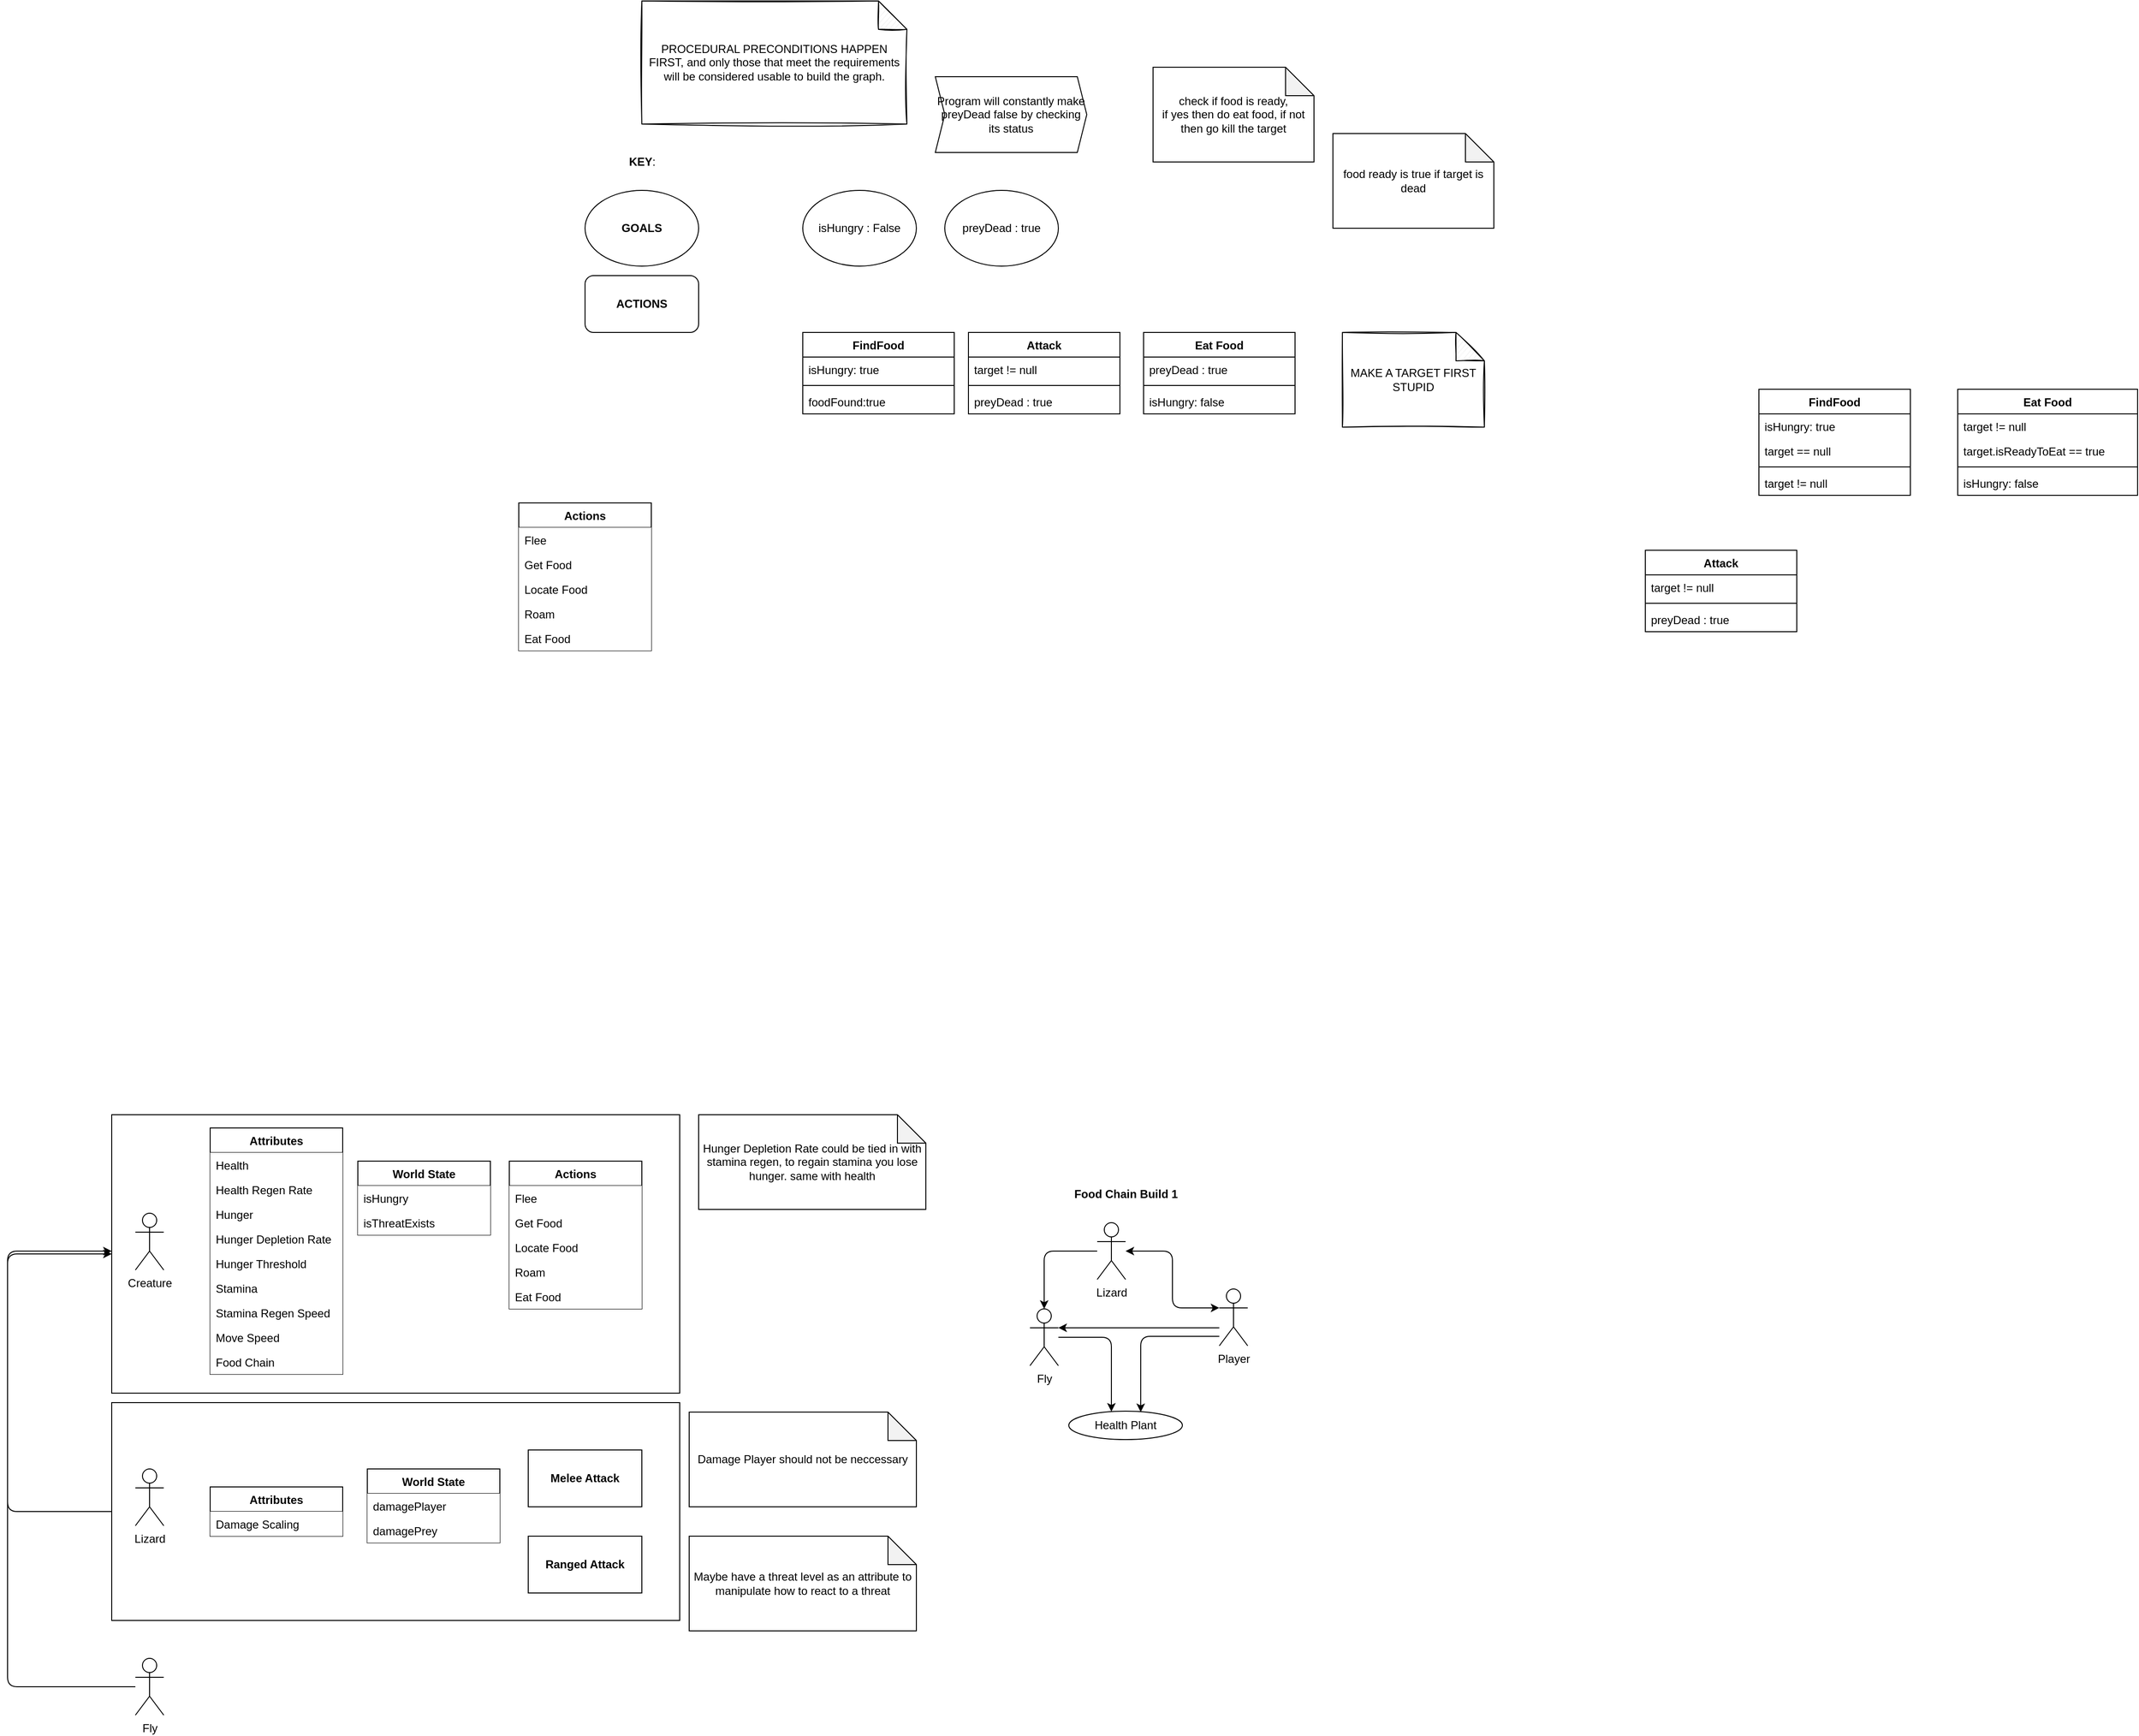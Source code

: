 <mxfile version="14.4.4" type="github">
  <diagram id="sP1BEkB5rZuLdxHkqu5_" name="Page-1">
    <mxGraphModel dx="1426" dy="3146" grid="1" gridSize="10" guides="1" tooltips="1" connect="1" arrows="1" fold="1" page="1" pageScale="1" pageWidth="827" pageHeight="1169" math="0" shadow="0">
      <root>
        <mxCell id="0" />
        <mxCell id="1" parent="0" />
        <mxCell id="eLbIoZme7NKjvp2zswM4-26" value="" style="rounded=0;whiteSpace=wrap;html=1;fillColor=#ffffff;" parent="1" vertex="1">
          <mxGeometry x="170" y="290" width="600" height="230" as="geometry" />
        </mxCell>
        <mxCell id="eLbIoZme7NKjvp2zswM4-25" value="" style="rounded=0;whiteSpace=wrap;html=1;fillColor=#ffffff;" parent="1" vertex="1">
          <mxGeometry x="170" y="-14" width="600" height="294" as="geometry" />
        </mxCell>
        <mxCell id="eLbIoZme7NKjvp2zswM4-2" value="&lt;div&gt;Creature&lt;/div&gt;" style="shape=umlActor;verticalLabelPosition=bottom;verticalAlign=top;html=1;outlineConnect=0;" parent="1" vertex="1">
          <mxGeometry x="195" y="90" width="30" height="60" as="geometry" />
        </mxCell>
        <mxCell id="eLbIoZme7NKjvp2zswM4-24" style="edgeStyle=orthogonalEdgeStyle;rounded=1;orthogonalLoop=1;jettySize=auto;html=1;exitX=0;exitY=0.5;exitDx=0;exitDy=0;" parent="1" source="eLbIoZme7NKjvp2zswM4-26" edge="1">
          <mxGeometry relative="1" as="geometry">
            <mxPoint x="170" y="130" as="targetPoint" />
            <Array as="points">
              <mxPoint x="60" y="405" />
              <mxPoint x="60" y="130" />
            </Array>
          </mxGeometry>
        </mxCell>
        <mxCell id="eLbIoZme7NKjvp2zswM4-10" value="&lt;div&gt;Lizard&lt;/div&gt;" style="shape=umlActor;verticalLabelPosition=bottom;verticalAlign=top;html=1;outlineConnect=0;" parent="1" vertex="1">
          <mxGeometry x="195" y="360" width="30" height="60" as="geometry" />
        </mxCell>
        <mxCell id="eLbIoZme7NKjvp2zswM4-11" value="&lt;b&gt;Melee Attack&lt;/b&gt;" style="whiteSpace=wrap;html=1;" parent="1" vertex="1">
          <mxGeometry x="610" y="340" width="120" height="60" as="geometry" />
        </mxCell>
        <mxCell id="eLbIoZme7NKjvp2zswM4-12" value="&lt;b&gt;Ranged Attack&lt;/b&gt;" style="whiteSpace=wrap;html=1;" parent="1" vertex="1">
          <mxGeometry x="610" y="431" width="120" height="60" as="geometry" />
        </mxCell>
        <mxCell id="eLbIoZme7NKjvp2zswM4-14" value="Attributes" style="swimlane;fontStyle=1;childLayout=stackLayout;horizontal=1;startSize=26;horizontalStack=0;resizeParent=1;resizeParentMax=0;resizeLast=0;collapsible=1;marginBottom=0;" parent="1" vertex="1">
          <mxGeometry x="274" width="140" height="260" as="geometry" />
        </mxCell>
        <mxCell id="eLbIoZme7NKjvp2zswM4-17" value="Health" style="text;strokeColor=none;align=left;verticalAlign=top;spacingLeft=4;spacingRight=4;overflow=hidden;rotatable=0;points=[[0,0.5],[1,0.5]];portConstraint=eastwest;fillColor=#ffffff;" parent="eLbIoZme7NKjvp2zswM4-14" vertex="1">
          <mxGeometry y="26" width="140" height="26" as="geometry" />
        </mxCell>
        <mxCell id="eLbIoZme7NKjvp2zswM4-18" value="Health Regen Rate" style="text;strokeColor=none;align=left;verticalAlign=top;spacingLeft=4;spacingRight=4;overflow=hidden;rotatable=0;points=[[0,0.5],[1,0.5]];portConstraint=eastwest;fillColor=#ffffff;" parent="eLbIoZme7NKjvp2zswM4-14" vertex="1">
          <mxGeometry y="52" width="140" height="26" as="geometry" />
        </mxCell>
        <mxCell id="eLbIoZme7NKjvp2zswM4-15" value="Hunger" style="text;strokeColor=none;align=left;verticalAlign=top;spacingLeft=4;spacingRight=4;overflow=hidden;rotatable=0;points=[[0,0.5],[1,0.5]];portConstraint=eastwest;fillColor=#ffffff;" parent="eLbIoZme7NKjvp2zswM4-14" vertex="1">
          <mxGeometry y="78" width="140" height="26" as="geometry" />
        </mxCell>
        <mxCell id="eLbIoZme7NKjvp2zswM4-64" value="Hunger Depletion Rate" style="text;strokeColor=none;align=left;verticalAlign=top;spacingLeft=4;spacingRight=4;overflow=hidden;rotatable=0;points=[[0,0.5],[1,0.5]];portConstraint=eastwest;fillColor=#ffffff;" parent="eLbIoZme7NKjvp2zswM4-14" vertex="1">
          <mxGeometry y="104" width="140" height="26" as="geometry" />
        </mxCell>
        <mxCell id="eLbIoZme7NKjvp2zswM4-16" value="Hunger Threshold" style="text;strokeColor=none;align=left;verticalAlign=top;spacingLeft=4;spacingRight=4;overflow=hidden;rotatable=0;points=[[0,0.5],[1,0.5]];portConstraint=eastwest;fillColor=#ffffff;" parent="eLbIoZme7NKjvp2zswM4-14" vertex="1">
          <mxGeometry y="130" width="140" height="26" as="geometry" />
        </mxCell>
        <mxCell id="eLbIoZme7NKjvp2zswM4-19" value="Stamina" style="text;strokeColor=none;align=left;verticalAlign=top;spacingLeft=4;spacingRight=4;overflow=hidden;rotatable=0;points=[[0,0.5],[1,0.5]];portConstraint=eastwest;fillColor=#ffffff;" parent="eLbIoZme7NKjvp2zswM4-14" vertex="1">
          <mxGeometry y="156" width="140" height="26" as="geometry" />
        </mxCell>
        <mxCell id="eLbIoZme7NKjvp2zswM4-60" value="Stamina Regen Speed" style="text;strokeColor=none;align=left;verticalAlign=top;spacingLeft=4;spacingRight=4;overflow=hidden;rotatable=0;points=[[0,0.5],[1,0.5]];portConstraint=eastwest;fillColor=#ffffff;" parent="eLbIoZme7NKjvp2zswM4-14" vertex="1">
          <mxGeometry y="182" width="140" height="26" as="geometry" />
        </mxCell>
        <mxCell id="eLbIoZme7NKjvp2zswM4-63" value="Move Speed" style="text;strokeColor=none;align=left;verticalAlign=top;spacingLeft=4;spacingRight=4;overflow=hidden;rotatable=0;points=[[0,0.5],[1,0.5]];portConstraint=eastwest;fillColor=#ffffff;" parent="eLbIoZme7NKjvp2zswM4-14" vertex="1">
          <mxGeometry y="208" width="140" height="26" as="geometry" />
        </mxCell>
        <mxCell id="eLbIoZme7NKjvp2zswM4-20" value="Food Chain" style="text;strokeColor=none;align=left;verticalAlign=top;spacingLeft=4;spacingRight=4;overflow=hidden;rotatable=0;points=[[0,0.5],[1,0.5]];portConstraint=eastwest;fillColor=#ffffff;" parent="eLbIoZme7NKjvp2zswM4-14" vertex="1">
          <mxGeometry y="234" width="140" height="26" as="geometry" />
        </mxCell>
        <mxCell id="eLbIoZme7NKjvp2zswM4-28" value="Attributes" style="swimlane;fontStyle=1;childLayout=stackLayout;horizontal=1;startSize=26;horizontalStack=0;resizeParent=1;resizeParentMax=0;resizeLast=0;collapsible=1;marginBottom=0;" parent="1" vertex="1">
          <mxGeometry x="274" y="379" width="140" height="52" as="geometry" />
        </mxCell>
        <mxCell id="eLbIoZme7NKjvp2zswM4-33" value="Damage Scaling" style="text;strokeColor=none;align=left;verticalAlign=top;spacingLeft=4;spacingRight=4;overflow=hidden;rotatable=0;points=[[0,0.5],[1,0.5]];portConstraint=eastwest;fillColor=#ffffff;" parent="eLbIoZme7NKjvp2zswM4-28" vertex="1">
          <mxGeometry y="26" width="140" height="26" as="geometry" />
        </mxCell>
        <mxCell id="eLbIoZme7NKjvp2zswM4-44" value="&lt;div&gt;Food Chain Build 1&lt;/div&gt;" style="text;html=1;strokeColor=none;fillColor=none;align=center;verticalAlign=middle;whiteSpace=wrap;rounded=0;fontStyle=1" parent="1" vertex="1">
          <mxGeometry x="1176.5" y="60" width="129" height="20" as="geometry" />
        </mxCell>
        <mxCell id="eLbIoZme7NKjvp2zswM4-50" style="edgeStyle=orthogonalEdgeStyle;rounded=1;orthogonalLoop=1;jettySize=auto;html=1;strokeColor=#000000;" parent="1" source="eLbIoZme7NKjvp2zswM4-45" target="eLbIoZme7NKjvp2zswM4-46" edge="1">
          <mxGeometry relative="1" as="geometry" />
        </mxCell>
        <mxCell id="eLbIoZme7NKjvp2zswM4-51" style="edgeStyle=orthogonalEdgeStyle;rounded=1;orthogonalLoop=1;jettySize=auto;html=1;entryX=0;entryY=0.333;entryDx=0;entryDy=0;entryPerimeter=0;strokeColor=#000000;startArrow=classic;startFill=1;" parent="1" source="eLbIoZme7NKjvp2zswM4-45" target="eLbIoZme7NKjvp2zswM4-49" edge="1">
          <mxGeometry relative="1" as="geometry" />
        </mxCell>
        <mxCell id="eLbIoZme7NKjvp2zswM4-45" value="&lt;div&gt;Lizard&lt;/div&gt;" style="shape=umlActor;verticalLabelPosition=bottom;verticalAlign=top;html=1;outlineConnect=0;" parent="1" vertex="1">
          <mxGeometry x="1211" y="100" width="30" height="60" as="geometry" />
        </mxCell>
        <mxCell id="eLbIoZme7NKjvp2zswM4-55" style="edgeStyle=orthogonalEdgeStyle;rounded=1;orthogonalLoop=1;jettySize=auto;html=1;startArrow=none;startFill=0;strokeColor=#000000;" parent="1" source="eLbIoZme7NKjvp2zswM4-46" target="eLbIoZme7NKjvp2zswM4-58" edge="1">
          <mxGeometry relative="1" as="geometry">
            <mxPoint x="1226" y="280" as="targetPoint" />
            <Array as="points">
              <mxPoint x="1226" y="221" />
            </Array>
          </mxGeometry>
        </mxCell>
        <mxCell id="eLbIoZme7NKjvp2zswM4-46" value="&lt;div&gt;Fly&lt;/div&gt;" style="shape=umlActor;verticalLabelPosition=bottom;verticalAlign=top;html=1;outlineConnect=0;" parent="1" vertex="1">
          <mxGeometry x="1140" y="191" width="30" height="60" as="geometry" />
        </mxCell>
        <mxCell id="eLbIoZme7NKjvp2zswM4-57" style="edgeStyle=orthogonalEdgeStyle;rounded=1;orthogonalLoop=1;jettySize=auto;html=1;entryX=0.633;entryY=0.033;entryDx=0;entryDy=0;entryPerimeter=0;startArrow=none;startFill=0;strokeColor=#000000;" parent="1" source="eLbIoZme7NKjvp2zswM4-49" target="eLbIoZme7NKjvp2zswM4-58" edge="1">
          <mxGeometry relative="1" as="geometry">
            <mxPoint x="1256" y="280" as="targetPoint" />
            <Array as="points">
              <mxPoint x="1257" y="220" />
            </Array>
          </mxGeometry>
        </mxCell>
        <mxCell id="eLbIoZme7NKjvp2zswM4-59" style="edgeStyle=orthogonalEdgeStyle;rounded=1;orthogonalLoop=1;jettySize=auto;html=1;entryX=1;entryY=0.333;entryDx=0;entryDy=0;entryPerimeter=0;startArrow=none;startFill=0;strokeColor=#000000;" parent="1" source="eLbIoZme7NKjvp2zswM4-49" target="eLbIoZme7NKjvp2zswM4-46" edge="1">
          <mxGeometry relative="1" as="geometry">
            <Array as="points">
              <mxPoint x="1290" y="211" />
              <mxPoint x="1290" y="211" />
            </Array>
          </mxGeometry>
        </mxCell>
        <mxCell id="eLbIoZme7NKjvp2zswM4-49" value="&lt;div&gt;Player&lt;/div&gt;" style="shape=umlActor;verticalLabelPosition=bottom;verticalAlign=top;html=1;outlineConnect=0;" parent="1" vertex="1">
          <mxGeometry x="1340" y="170" width="30" height="60" as="geometry" />
        </mxCell>
        <mxCell id="eLbIoZme7NKjvp2zswM4-58" value="Health Plant" style="ellipse;whiteSpace=wrap;html=1;fillColor=#ffffff;" parent="1" vertex="1">
          <mxGeometry x="1181" y="299" width="120" height="30" as="geometry" />
        </mxCell>
        <mxCell id="eLbIoZme7NKjvp2zswM4-65" value="Hunger Depletion Rate could be tied in with stamina regen, to regain stamina you lose hunger. same with health" style="shape=note;whiteSpace=wrap;html=1;backgroundOutline=1;darkOpacity=0.05;fillColor=#ffffff;" parent="1" vertex="1">
          <mxGeometry x="790" y="-14" width="240" height="100" as="geometry" />
        </mxCell>
        <mxCell id="eLbIoZme7NKjvp2zswM4-67" style="edgeStyle=orthogonalEdgeStyle;rounded=1;orthogonalLoop=1;jettySize=auto;html=1;startArrow=none;startFill=0;strokeColor=#000000;entryX=0;entryY=0.5;entryDx=0;entryDy=0;" parent="1" source="eLbIoZme7NKjvp2zswM4-66" target="eLbIoZme7NKjvp2zswM4-25" edge="1">
          <mxGeometry relative="1" as="geometry">
            <mxPoint x="120" y="40" as="targetPoint" />
            <Array as="points">
              <mxPoint x="60" y="590" />
              <mxPoint x="60" y="133" />
            </Array>
          </mxGeometry>
        </mxCell>
        <mxCell id="eLbIoZme7NKjvp2zswM4-66" value="Fly" style="shape=umlActor;verticalLabelPosition=bottom;verticalAlign=top;html=1;outlineConnect=0;" parent="1" vertex="1">
          <mxGeometry x="195" y="560" width="30" height="60" as="geometry" />
        </mxCell>
        <mxCell id="eLbIoZme7NKjvp2zswM4-69" value="Actions" style="swimlane;fontStyle=1;childLayout=stackLayout;horizontal=1;startSize=26;horizontalStack=0;resizeParent=1;resizeParentMax=0;resizeLast=0;collapsible=1;marginBottom=0;" parent="1" vertex="1">
          <mxGeometry x="590" y="35" width="140" height="156" as="geometry" />
        </mxCell>
        <mxCell id="eLbIoZme7NKjvp2zswM4-70" value="Flee" style="text;strokeColor=none;align=left;verticalAlign=top;spacingLeft=4;spacingRight=4;overflow=hidden;rotatable=0;points=[[0,0.5],[1,0.5]];portConstraint=eastwest;fillColor=#ffffff;" parent="eLbIoZme7NKjvp2zswM4-69" vertex="1">
          <mxGeometry y="26" width="140" height="26" as="geometry" />
        </mxCell>
        <mxCell id="eLbIoZme7NKjvp2zswM4-71" value="Get Food" style="text;strokeColor=none;align=left;verticalAlign=top;spacingLeft=4;spacingRight=4;overflow=hidden;rotatable=0;points=[[0,0.5],[1,0.5]];portConstraint=eastwest;fillColor=#ffffff;" parent="eLbIoZme7NKjvp2zswM4-69" vertex="1">
          <mxGeometry y="52" width="140" height="26" as="geometry" />
        </mxCell>
        <mxCell id="eLbIoZme7NKjvp2zswM4-72" value="Locate Food" style="text;strokeColor=none;align=left;verticalAlign=top;spacingLeft=4;spacingRight=4;overflow=hidden;rotatable=0;points=[[0,0.5],[1,0.5]];portConstraint=eastwest;fillColor=#ffffff;" parent="eLbIoZme7NKjvp2zswM4-69" vertex="1">
          <mxGeometry y="78" width="140" height="26" as="geometry" />
        </mxCell>
        <mxCell id="eLbIoZme7NKjvp2zswM4-73" value="Roam" style="text;strokeColor=none;align=left;verticalAlign=top;spacingLeft=4;spacingRight=4;overflow=hidden;rotatable=0;points=[[0,0.5],[1,0.5]];portConstraint=eastwest;fillColor=#ffffff;" parent="eLbIoZme7NKjvp2zswM4-69" vertex="1">
          <mxGeometry y="104" width="140" height="26" as="geometry" />
        </mxCell>
        <mxCell id="eLbIoZme7NKjvp2zswM4-74" value="Eat Food" style="text;strokeColor=none;align=left;verticalAlign=top;spacingLeft=4;spacingRight=4;overflow=hidden;rotatable=0;points=[[0,0.5],[1,0.5]];portConstraint=eastwest;fillColor=#ffffff;" parent="eLbIoZme7NKjvp2zswM4-69" vertex="1">
          <mxGeometry y="130" width="140" height="26" as="geometry" />
        </mxCell>
        <mxCell id="eLbIoZme7NKjvp2zswM4-79" value="World State" style="swimlane;fontStyle=1;childLayout=stackLayout;horizontal=1;startSize=26;horizontalStack=0;resizeParent=1;resizeParentMax=0;resizeLast=0;collapsible=1;marginBottom=0;" parent="1" vertex="1">
          <mxGeometry x="430" y="35" width="140" height="78" as="geometry" />
        </mxCell>
        <mxCell id="eLbIoZme7NKjvp2zswM4-80" value="isHungry" style="text;strokeColor=none;align=left;verticalAlign=top;spacingLeft=4;spacingRight=4;overflow=hidden;rotatable=0;points=[[0,0.5],[1,0.5]];portConstraint=eastwest;fillColor=#ffffff;" parent="eLbIoZme7NKjvp2zswM4-79" vertex="1">
          <mxGeometry y="26" width="140" height="26" as="geometry" />
        </mxCell>
        <mxCell id="eLbIoZme7NKjvp2zswM4-88" value="isThreatExists" style="text;strokeColor=none;align=left;verticalAlign=top;spacingLeft=4;spacingRight=4;overflow=hidden;rotatable=0;points=[[0,0.5],[1,0.5]];portConstraint=eastwest;fillColor=#ffffff;" parent="eLbIoZme7NKjvp2zswM4-79" vertex="1">
          <mxGeometry y="52" width="140" height="26" as="geometry" />
        </mxCell>
        <mxCell id="eLbIoZme7NKjvp2zswM4-85" value="World State" style="swimlane;fontStyle=1;childLayout=stackLayout;horizontal=1;startSize=26;horizontalStack=0;resizeParent=1;resizeParentMax=0;resizeLast=0;collapsible=1;marginBottom=0;" parent="1" vertex="1">
          <mxGeometry x="440" y="360" width="140" height="78" as="geometry" />
        </mxCell>
        <mxCell id="eLbIoZme7NKjvp2zswM4-86" value="damagePlayer" style="text;strokeColor=none;align=left;verticalAlign=top;spacingLeft=4;spacingRight=4;overflow=hidden;rotatable=0;points=[[0,0.5],[1,0.5]];portConstraint=eastwest;fillColor=#ffffff;" parent="eLbIoZme7NKjvp2zswM4-85" vertex="1">
          <mxGeometry y="26" width="140" height="26" as="geometry" />
        </mxCell>
        <mxCell id="eLbIoZme7NKjvp2zswM4-90" value="damagePrey" style="text;strokeColor=none;align=left;verticalAlign=top;spacingLeft=4;spacingRight=4;overflow=hidden;rotatable=0;points=[[0,0.5],[1,0.5]];portConstraint=eastwest;fillColor=#ffffff;" parent="eLbIoZme7NKjvp2zswM4-85" vertex="1">
          <mxGeometry y="52" width="140" height="26" as="geometry" />
        </mxCell>
        <mxCell id="eLbIoZme7NKjvp2zswM4-91" value="Damage Player should not be neccessary" style="shape=note;whiteSpace=wrap;html=1;backgroundOutline=1;darkOpacity=0.05;fillColor=#ffffff;" parent="1" vertex="1">
          <mxGeometry x="780" y="300" width="240" height="100" as="geometry" />
        </mxCell>
        <mxCell id="eLbIoZme7NKjvp2zswM4-92" value="Maybe have a threat level as an attribute to manipulate how to react to a threat" style="shape=note;whiteSpace=wrap;html=1;backgroundOutline=1;darkOpacity=0.05;fillColor=#ffffff;" parent="1" vertex="1">
          <mxGeometry x="780" y="431" width="240" height="100" as="geometry" />
        </mxCell>
        <mxCell id="GrFTg4ESrFVmJhSyd5H9-1" value="Actions" style="swimlane;fontStyle=1;childLayout=stackLayout;horizontal=1;startSize=26;horizontalStack=0;resizeParent=1;resizeParentMax=0;resizeLast=0;collapsible=1;marginBottom=0;" parent="1" vertex="1">
          <mxGeometry x="600" y="-660" width="140" height="156" as="geometry" />
        </mxCell>
        <mxCell id="GrFTg4ESrFVmJhSyd5H9-2" value="Flee" style="text;strokeColor=none;align=left;verticalAlign=top;spacingLeft=4;spacingRight=4;overflow=hidden;rotatable=0;points=[[0,0.5],[1,0.5]];portConstraint=eastwest;fillColor=#ffffff;" parent="GrFTg4ESrFVmJhSyd5H9-1" vertex="1">
          <mxGeometry y="26" width="140" height="26" as="geometry" />
        </mxCell>
        <mxCell id="GrFTg4ESrFVmJhSyd5H9-3" value="Get Food" style="text;strokeColor=none;align=left;verticalAlign=top;spacingLeft=4;spacingRight=4;overflow=hidden;rotatable=0;points=[[0,0.5],[1,0.5]];portConstraint=eastwest;fillColor=#ffffff;" parent="GrFTg4ESrFVmJhSyd5H9-1" vertex="1">
          <mxGeometry y="52" width="140" height="26" as="geometry" />
        </mxCell>
        <mxCell id="GrFTg4ESrFVmJhSyd5H9-4" value="Locate Food" style="text;strokeColor=none;align=left;verticalAlign=top;spacingLeft=4;spacingRight=4;overflow=hidden;rotatable=0;points=[[0,0.5],[1,0.5]];portConstraint=eastwest;fillColor=#ffffff;" parent="GrFTg4ESrFVmJhSyd5H9-1" vertex="1">
          <mxGeometry y="78" width="140" height="26" as="geometry" />
        </mxCell>
        <mxCell id="GrFTg4ESrFVmJhSyd5H9-5" value="Roam" style="text;strokeColor=none;align=left;verticalAlign=top;spacingLeft=4;spacingRight=4;overflow=hidden;rotatable=0;points=[[0,0.5],[1,0.5]];portConstraint=eastwest;fillColor=#ffffff;" parent="GrFTg4ESrFVmJhSyd5H9-1" vertex="1">
          <mxGeometry y="104" width="140" height="26" as="geometry" />
        </mxCell>
        <mxCell id="GrFTg4ESrFVmJhSyd5H9-6" value="Eat Food" style="text;strokeColor=none;align=left;verticalAlign=top;spacingLeft=4;spacingRight=4;overflow=hidden;rotatable=0;points=[[0,0.5],[1,0.5]];portConstraint=eastwest;fillColor=#ffffff;" parent="GrFTg4ESrFVmJhSyd5H9-1" vertex="1">
          <mxGeometry y="130" width="140" height="26" as="geometry" />
        </mxCell>
        <mxCell id="GrFTg4ESrFVmJhSyd5H9-21" value="isHungry : False" style="ellipse;whiteSpace=wrap;html=1;strokeColor=#000000;" parent="1" vertex="1">
          <mxGeometry x="900" y="-990" width="120" height="80" as="geometry" />
        </mxCell>
        <mxCell id="GrFTg4ESrFVmJhSyd5H9-22" value="preyDead : true" style="ellipse;whiteSpace=wrap;html=1;strokeColor=#000000;" parent="1" vertex="1">
          <mxGeometry x="1050" y="-990" width="120" height="80" as="geometry" />
        </mxCell>
        <mxCell id="GrFTg4ESrFVmJhSyd5H9-25" value="GOALS" style="ellipse;whiteSpace=wrap;html=1;strokeColor=#000000;fontStyle=1" parent="1" vertex="1">
          <mxGeometry x="670" y="-990" width="120" height="80" as="geometry" />
        </mxCell>
        <mxCell id="GrFTg4ESrFVmJhSyd5H9-26" value="ACTIONS" style="rounded=1;whiteSpace=wrap;html=1;strokeColor=#000000;fontStyle=1" parent="1" vertex="1">
          <mxGeometry x="670" y="-900" width="120" height="60" as="geometry" />
        </mxCell>
        <mxCell id="GrFTg4ESrFVmJhSyd5H9-27" value="&lt;b&gt;KEY&lt;/b&gt;:" style="text;html=1;align=center;verticalAlign=middle;resizable=0;points=[];autosize=1;" parent="1" vertex="1">
          <mxGeometry x="710" y="-1030" width="40" height="20" as="geometry" />
        </mxCell>
        <mxCell id="GrFTg4ESrFVmJhSyd5H9-34" value="Eat Food" style="swimlane;fontStyle=1;align=center;verticalAlign=top;childLayout=stackLayout;horizontal=1;startSize=26;horizontalStack=0;resizeParent=1;resizeParentMax=0;resizeLast=0;collapsible=1;marginBottom=0;strokeColor=#000000;swimlaneFillColor=#ffffff;" parent="1" vertex="1">
          <mxGeometry x="1260" y="-840" width="160" height="86" as="geometry" />
        </mxCell>
        <mxCell id="GrFTg4ESrFVmJhSyd5H9-38" value="preyDead : true" style="text;strokeColor=none;align=left;verticalAlign=top;spacingLeft=4;spacingRight=4;overflow=hidden;rotatable=0;points=[[0,0.5],[1,0.5]];portConstraint=eastwest;" parent="GrFTg4ESrFVmJhSyd5H9-34" vertex="1">
          <mxGeometry y="26" width="160" height="26" as="geometry" />
        </mxCell>
        <mxCell id="GrFTg4ESrFVmJhSyd5H9-36" value="" style="line;strokeWidth=1;align=left;verticalAlign=middle;spacingTop=-1;spacingLeft=3;spacingRight=3;rotatable=0;labelPosition=right;points=[];portConstraint=eastwest;fillColor=none;" parent="GrFTg4ESrFVmJhSyd5H9-34" vertex="1">
          <mxGeometry y="52" width="160" height="8" as="geometry" />
        </mxCell>
        <mxCell id="GrFTg4ESrFVmJhSyd5H9-37" value="isHungry: false" style="text;strokeColor=none;align=left;verticalAlign=top;spacingLeft=4;spacingRight=4;overflow=hidden;rotatable=0;points=[[0,0.5],[1,0.5]];portConstraint=eastwest;" parent="GrFTg4ESrFVmJhSyd5H9-34" vertex="1">
          <mxGeometry y="60" width="160" height="26" as="geometry" />
        </mxCell>
        <mxCell id="GrFTg4ESrFVmJhSyd5H9-39" value="Attack" style="swimlane;fontStyle=1;align=center;verticalAlign=top;childLayout=stackLayout;horizontal=1;startSize=26;horizontalStack=0;resizeParent=1;resizeParentMax=0;resizeLast=0;collapsible=1;marginBottom=0;strokeColor=#000000;swimlaneFillColor=#ffffff;" parent="1" vertex="1">
          <mxGeometry x="1075" y="-840" width="160" height="86" as="geometry" />
        </mxCell>
        <mxCell id="GrFTg4ESrFVmJhSyd5H9-40" value="target != null" style="text;strokeColor=none;align=left;verticalAlign=top;spacingLeft=4;spacingRight=4;overflow=hidden;rotatable=0;points=[[0,0.5],[1,0.5]];portConstraint=eastwest;" parent="GrFTg4ESrFVmJhSyd5H9-39" vertex="1">
          <mxGeometry y="26" width="160" height="26" as="geometry" />
        </mxCell>
        <mxCell id="GrFTg4ESrFVmJhSyd5H9-42" value="" style="line;strokeWidth=1;align=left;verticalAlign=middle;spacingTop=-1;spacingLeft=3;spacingRight=3;rotatable=0;labelPosition=right;points=[];portConstraint=eastwest;fillColor=none;" parent="GrFTg4ESrFVmJhSyd5H9-39" vertex="1">
          <mxGeometry y="52" width="160" height="8" as="geometry" />
        </mxCell>
        <mxCell id="GrFTg4ESrFVmJhSyd5H9-43" value="preyDead : true" style="text;strokeColor=none;align=left;verticalAlign=top;spacingLeft=4;spacingRight=4;overflow=hidden;rotatable=0;points=[[0,0.5],[1,0.5]];portConstraint=eastwest;" parent="GrFTg4ESrFVmJhSyd5H9-39" vertex="1">
          <mxGeometry y="60" width="160" height="26" as="geometry" />
        </mxCell>
        <mxCell id="GrFTg4ESrFVmJhSyd5H9-45" value="FindFood" style="swimlane;fontStyle=1;align=center;verticalAlign=top;childLayout=stackLayout;horizontal=1;startSize=26;horizontalStack=0;resizeParent=1;resizeParentMax=0;resizeLast=0;collapsible=1;marginBottom=0;strokeColor=#000000;swimlaneFillColor=#ffffff;" parent="1" vertex="1">
          <mxGeometry x="900" y="-840" width="160" height="86" as="geometry" />
        </mxCell>
        <mxCell id="GrFTg4ESrFVmJhSyd5H9-46" value="isHungry: true" style="text;strokeColor=none;align=left;verticalAlign=top;spacingLeft=4;spacingRight=4;overflow=hidden;rotatable=0;points=[[0,0.5],[1,0.5]];portConstraint=eastwest;" parent="GrFTg4ESrFVmJhSyd5H9-45" vertex="1">
          <mxGeometry y="26" width="160" height="26" as="geometry" />
        </mxCell>
        <mxCell id="GrFTg4ESrFVmJhSyd5H9-48" value="" style="line;strokeWidth=1;align=left;verticalAlign=middle;spacingTop=-1;spacingLeft=3;spacingRight=3;rotatable=0;labelPosition=right;points=[];portConstraint=eastwest;fillColor=none;" parent="GrFTg4ESrFVmJhSyd5H9-45" vertex="1">
          <mxGeometry y="52" width="160" height="8" as="geometry" />
        </mxCell>
        <mxCell id="GrFTg4ESrFVmJhSyd5H9-49" value="foodFound:true" style="text;strokeColor=none;align=left;verticalAlign=top;spacingLeft=4;spacingRight=4;overflow=hidden;rotatable=0;points=[[0,0.5],[1,0.5]];portConstraint=eastwest;" parent="GrFTg4ESrFVmJhSyd5H9-45" vertex="1">
          <mxGeometry y="60" width="160" height="26" as="geometry" />
        </mxCell>
        <mxCell id="GrFTg4ESrFVmJhSyd5H9-57" value="&lt;div&gt;check if food is ready,&lt;/div&gt;&lt;div&gt;if yes then do eat food, if not then go kill the target&lt;br&gt;&lt;/div&gt;" style="shape=note;whiteSpace=wrap;html=1;backgroundOutline=1;darkOpacity=0.05;strokeColor=#000000;fillColor=#ffffff;" parent="1" vertex="1">
          <mxGeometry x="1270" y="-1120" width="170" height="100" as="geometry" />
        </mxCell>
        <mxCell id="GrFTg4ESrFVmJhSyd5H9-59" value="food ready is true if target is dead" style="shape=note;whiteSpace=wrap;html=1;backgroundOutline=1;darkOpacity=0.05;strokeColor=#000000;fillColor=#ffffff;" parent="1" vertex="1">
          <mxGeometry x="1460" y="-1050" width="170" height="100" as="geometry" />
        </mxCell>
        <mxCell id="GrFTg4ESrFVmJhSyd5H9-61" value="Program will constantly make preyDead false by checking its status " style="shape=step;perimeter=stepPerimeter;whiteSpace=wrap;html=1;fixedSize=1;strokeColor=#000000;fillColor=#ffffff;size=10;rounded=0;shadow=0;sketch=0;" parent="1" vertex="1">
          <mxGeometry x="1040" y="-1110" width="160" height="80" as="geometry" />
        </mxCell>
        <mxCell id="GrFTg4ESrFVmJhSyd5H9-62" value="PROCEDURAL PRECONDITIONS HAPPEN FIRST, and only those that meet the requirements will be considered usable to build the graph." style="shape=note;whiteSpace=wrap;html=1;backgroundOutline=1;darkOpacity=0.05;rounded=0;shadow=0;sketch=1;strokeColor=#000000;fillColor=#ffffff;gradientColor=none;" parent="1" vertex="1">
          <mxGeometry x="730" y="-1190" width="280" height="130" as="geometry" />
        </mxCell>
        <mxCell id="GrFTg4ESrFVmJhSyd5H9-63" value="MAKE A TARGET FIRST STUPID " style="shape=note;whiteSpace=wrap;html=1;backgroundOutline=1;darkOpacity=0.05;rounded=0;shadow=0;sketch=1;strokeColor=#000000;fillColor=#ffffff;gradientColor=none;" parent="1" vertex="1">
          <mxGeometry x="1470" y="-840" width="150" height="100" as="geometry" />
        </mxCell>
        <mxCell id="XsYsIUTOoQjHAGu8UR1H-1" value="Attack" style="swimlane;fontStyle=1;align=center;verticalAlign=top;childLayout=stackLayout;horizontal=1;startSize=26;horizontalStack=0;resizeParent=1;resizeParentMax=0;resizeLast=0;collapsible=1;marginBottom=0;strokeColor=#000000;swimlaneFillColor=#ffffff;" vertex="1" parent="1">
          <mxGeometry x="1790" y="-610" width="160" height="86" as="geometry" />
        </mxCell>
        <mxCell id="XsYsIUTOoQjHAGu8UR1H-2" value="target != null" style="text;strokeColor=none;align=left;verticalAlign=top;spacingLeft=4;spacingRight=4;overflow=hidden;rotatable=0;points=[[0,0.5],[1,0.5]];portConstraint=eastwest;" vertex="1" parent="XsYsIUTOoQjHAGu8UR1H-1">
          <mxGeometry y="26" width="160" height="26" as="geometry" />
        </mxCell>
        <mxCell id="XsYsIUTOoQjHAGu8UR1H-3" value="" style="line;strokeWidth=1;align=left;verticalAlign=middle;spacingTop=-1;spacingLeft=3;spacingRight=3;rotatable=0;labelPosition=right;points=[];portConstraint=eastwest;fillColor=none;" vertex="1" parent="XsYsIUTOoQjHAGu8UR1H-1">
          <mxGeometry y="52" width="160" height="8" as="geometry" />
        </mxCell>
        <mxCell id="XsYsIUTOoQjHAGu8UR1H-4" value="preyDead : true" style="text;strokeColor=none;align=left;verticalAlign=top;spacingLeft=4;spacingRight=4;overflow=hidden;rotatable=0;points=[[0,0.5],[1,0.5]];portConstraint=eastwest;" vertex="1" parent="XsYsIUTOoQjHAGu8UR1H-1">
          <mxGeometry y="60" width="160" height="26" as="geometry" />
        </mxCell>
        <mxCell id="XsYsIUTOoQjHAGu8UR1H-5" value="FindFood" style="swimlane;fontStyle=1;align=center;verticalAlign=top;childLayout=stackLayout;horizontal=1;startSize=26;horizontalStack=0;resizeParent=1;resizeParentMax=0;resizeLast=0;collapsible=1;marginBottom=0;strokeColor=#000000;swimlaneFillColor=#ffffff;" vertex="1" parent="1">
          <mxGeometry x="1910" y="-780" width="160" height="112" as="geometry" />
        </mxCell>
        <mxCell id="XsYsIUTOoQjHAGu8UR1H-6" value="isHungry: true" style="text;strokeColor=none;align=left;verticalAlign=top;spacingLeft=4;spacingRight=4;overflow=hidden;rotatable=0;points=[[0,0.5],[1,0.5]];portConstraint=eastwest;" vertex="1" parent="XsYsIUTOoQjHAGu8UR1H-5">
          <mxGeometry y="26" width="160" height="26" as="geometry" />
        </mxCell>
        <mxCell id="XsYsIUTOoQjHAGu8UR1H-9" value="target == null" style="text;strokeColor=none;align=left;verticalAlign=top;spacingLeft=4;spacingRight=4;overflow=hidden;rotatable=0;points=[[0,0.5],[1,0.5]];portConstraint=eastwest;" vertex="1" parent="XsYsIUTOoQjHAGu8UR1H-5">
          <mxGeometry y="52" width="160" height="26" as="geometry" />
        </mxCell>
        <mxCell id="XsYsIUTOoQjHAGu8UR1H-7" value="" style="line;strokeWidth=1;align=left;verticalAlign=middle;spacingTop=-1;spacingLeft=3;spacingRight=3;rotatable=0;labelPosition=right;points=[];portConstraint=eastwest;fillColor=none;" vertex="1" parent="XsYsIUTOoQjHAGu8UR1H-5">
          <mxGeometry y="78" width="160" height="8" as="geometry" />
        </mxCell>
        <mxCell id="XsYsIUTOoQjHAGu8UR1H-8" value="target != null" style="text;strokeColor=none;align=left;verticalAlign=top;spacingLeft=4;spacingRight=4;overflow=hidden;rotatable=0;points=[[0,0.5],[1,0.5]];portConstraint=eastwest;" vertex="1" parent="XsYsIUTOoQjHAGu8UR1H-5">
          <mxGeometry y="86" width="160" height="26" as="geometry" />
        </mxCell>
        <mxCell id="XsYsIUTOoQjHAGu8UR1H-14" value="Eat Food" style="swimlane;fontStyle=1;align=center;verticalAlign=top;childLayout=stackLayout;horizontal=1;startSize=26;horizontalStack=0;resizeParent=1;resizeParentMax=0;resizeLast=0;collapsible=1;marginBottom=0;strokeColor=#000000;swimlaneFillColor=#ffffff;" vertex="1" parent="1">
          <mxGeometry x="2120" y="-780" width="190" height="112" as="geometry" />
        </mxCell>
        <mxCell id="XsYsIUTOoQjHAGu8UR1H-15" value="target != null" style="text;strokeColor=none;align=left;verticalAlign=top;spacingLeft=4;spacingRight=4;overflow=hidden;rotatable=0;points=[[0,0.5],[1,0.5]];portConstraint=eastwest;" vertex="1" parent="XsYsIUTOoQjHAGu8UR1H-14">
          <mxGeometry y="26" width="190" height="26" as="geometry" />
        </mxCell>
        <mxCell id="XsYsIUTOoQjHAGu8UR1H-20" value="target.isReadyToEat == true" style="text;strokeColor=none;align=left;verticalAlign=top;spacingLeft=4;spacingRight=4;overflow=hidden;rotatable=0;points=[[0,0.5],[1,0.5]];portConstraint=eastwest;" vertex="1" parent="XsYsIUTOoQjHAGu8UR1H-14">
          <mxGeometry y="52" width="190" height="26" as="geometry" />
        </mxCell>
        <mxCell id="XsYsIUTOoQjHAGu8UR1H-16" value="" style="line;strokeWidth=1;align=left;verticalAlign=middle;spacingTop=-1;spacingLeft=3;spacingRight=3;rotatable=0;labelPosition=right;points=[];portConstraint=eastwest;fillColor=none;" vertex="1" parent="XsYsIUTOoQjHAGu8UR1H-14">
          <mxGeometry y="78" width="190" height="8" as="geometry" />
        </mxCell>
        <mxCell id="XsYsIUTOoQjHAGu8UR1H-17" value="isHungry: false" style="text;strokeColor=none;align=left;verticalAlign=top;spacingLeft=4;spacingRight=4;overflow=hidden;rotatable=0;points=[[0,0.5],[1,0.5]];portConstraint=eastwest;" vertex="1" parent="XsYsIUTOoQjHAGu8UR1H-14">
          <mxGeometry y="86" width="190" height="26" as="geometry" />
        </mxCell>
      </root>
    </mxGraphModel>
  </diagram>
</mxfile>
